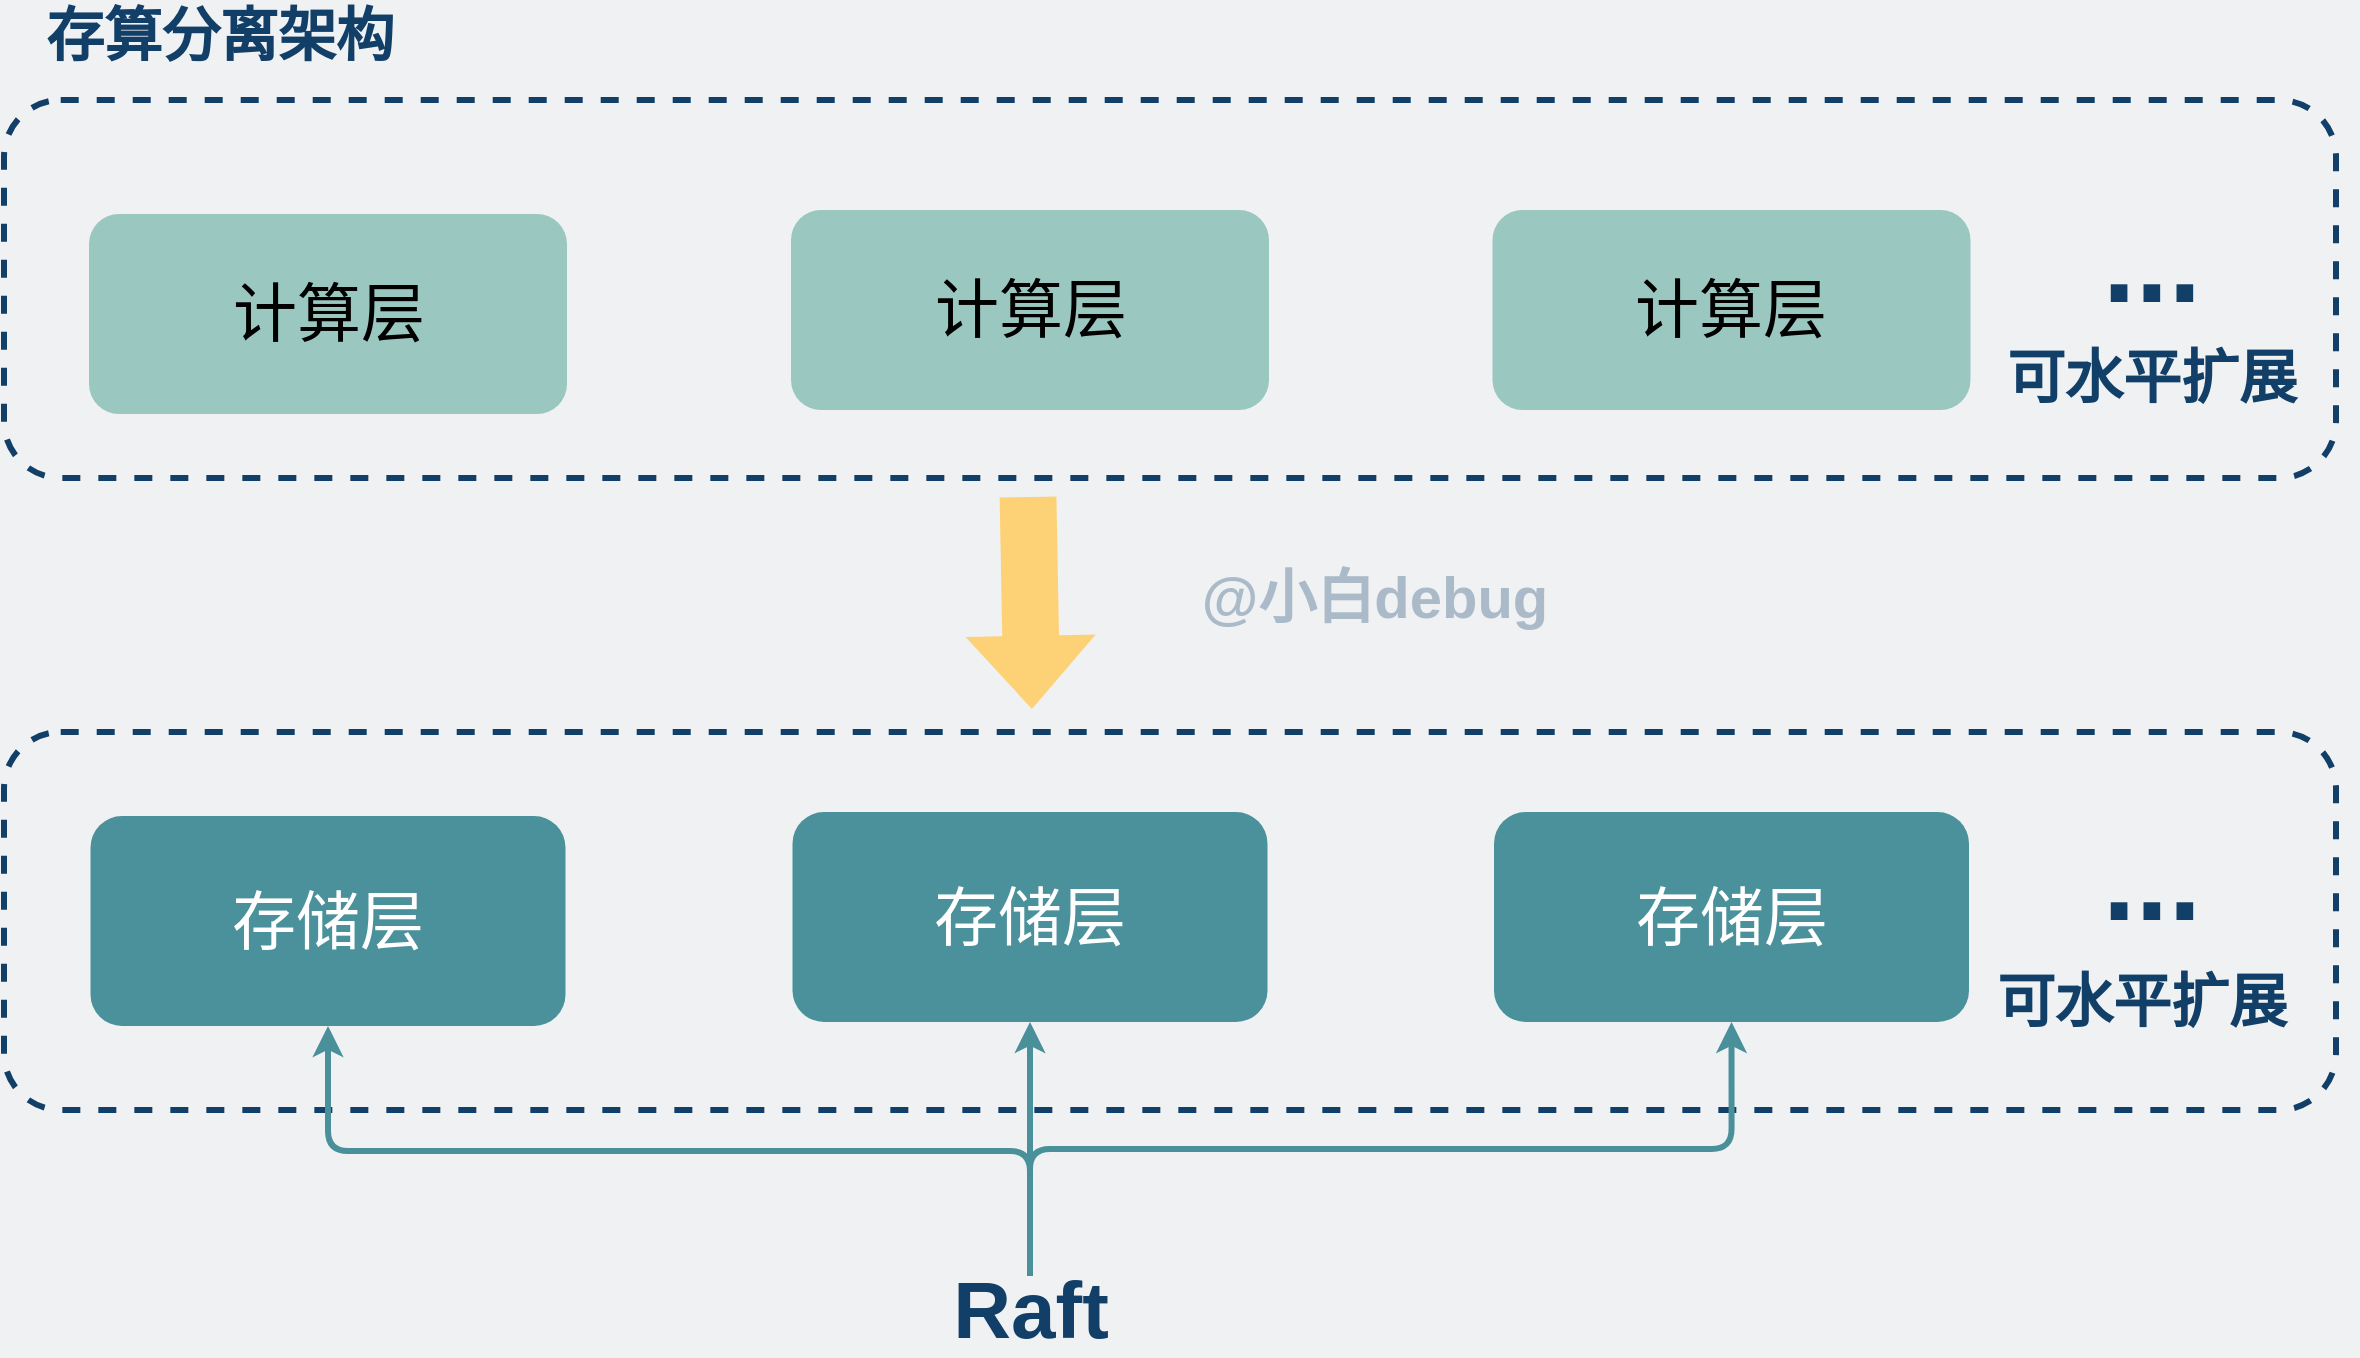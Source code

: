 <mxfile version="22.1.18" type="github">
  <diagram id="3228e29e-7158-1315-38df-8450db1d8a1d" name="Page-1">
    <mxGraphModel dx="2009" dy="472" grid="0" gridSize="10" guides="1" tooltips="1" connect="1" arrows="1" fold="1" page="1" pageScale="1" pageWidth="1300" pageHeight="700" background="#EFF1F3" math="0" shadow="0">
      <root>
        <mxCell id="0" />
        <mxCell id="1" parent="0" />
        <mxCell id="xLC9vXOyvmVQCKufnMO0-20" value="" style="rounded=1;whiteSpace=wrap;html=1;fillColor=none;strokeWidth=3;dashed=1;strokeColor=#123f67;" parent="1" vertex="1">
          <mxGeometry x="48" y="1080" width="1166" height="189" as="geometry" />
        </mxCell>
        <mxCell id="xLC9vXOyvmVQCKufnMO0-1" value="" style="rounded=1;whiteSpace=wrap;html=1;fillColor=none;strokeWidth=3;dashed=1;strokeColor=#123f67;" parent="1" vertex="1">
          <mxGeometry x="48" y="764" width="1166" height="189" as="geometry" />
        </mxCell>
        <mxCell id="xLC9vXOyvmVQCKufnMO0-2" value="&lt;font style=&quot;font-size: 32px;&quot;&gt;存储层&lt;/font&gt;" style="rounded=1;whiteSpace=wrap;html=1;fontSize=22;fontColor=#FFFFFF;fillColor=#4A919B;strokeColor=none;" parent="1" vertex="1">
          <mxGeometry x="91.25" y="1122" width="237.5" height="105" as="geometry" />
        </mxCell>
        <mxCell id="xLC9vXOyvmVQCKufnMO0-4" value="&lt;font size=&quot;1&quot;&gt;&lt;b style=&quot;&quot;&gt;&lt;font style=&quot;font-size: 29px;&quot; color=&quot;#123f67&quot;&gt;可水平扩展&lt;/font&gt;&lt;br&gt;&lt;/b&gt;&lt;/font&gt;" style="text;html=1;strokeColor=none;fillColor=none;align=center;verticalAlign=middle;whiteSpace=wrap;rounded=0;" parent="1" vertex="1">
          <mxGeometry x="1019" y="887" width="206" height="32" as="geometry" />
        </mxCell>
        <mxCell id="xLC9vXOyvmVQCKufnMO0-5" value="&lt;font style=&quot;font-size: 32px;&quot; color=&quot;#000000&quot;&gt;计算层&lt;/font&gt;" style="rounded=1;whiteSpace=wrap;html=1;fontSize=22;fontColor=#FFFFFF;fillColor=#9AC7BF;strokeColor=none;" parent="1" vertex="1">
          <mxGeometry x="90.5" y="821" width="239" height="100" as="geometry" />
        </mxCell>
        <mxCell id="xLC9vXOyvmVQCKufnMO0-8" value="&lt;font style=&quot;font-size: 32px;&quot;&gt;存储层&lt;/font&gt;" style="rounded=1;whiteSpace=wrap;html=1;fontSize=22;fontColor=#FFFFFF;fillColor=#4A919B;strokeColor=none;" parent="1" vertex="1">
          <mxGeometry x="442.25" y="1120" width="237.5" height="105" as="geometry" />
        </mxCell>
        <mxCell id="xLC9vXOyvmVQCKufnMO0-11" value="&lt;font style=&quot;font-size: 32px;&quot; color=&quot;#000000&quot;&gt;计算层&lt;/font&gt;" style="rounded=1;whiteSpace=wrap;html=1;fontSize=22;fontColor=#FFFFFF;fillColor=#9AC7BF;strokeColor=none;" parent="1" vertex="1">
          <mxGeometry x="441.5" y="819" width="239" height="100" as="geometry" />
        </mxCell>
        <mxCell id="xLC9vXOyvmVQCKufnMO0-14" value="&lt;font style=&quot;font-size: 32px;&quot;&gt;存储层&lt;/font&gt;" style="rounded=1;whiteSpace=wrap;html=1;fontSize=22;fontColor=#FFFFFF;fillColor=#4A919B;strokeColor=none;" parent="1" vertex="1">
          <mxGeometry x="793" y="1120" width="237.5" height="105" as="geometry" />
        </mxCell>
        <mxCell id="xLC9vXOyvmVQCKufnMO0-17" value="&lt;font style=&quot;font-size: 32px;&quot; color=&quot;#000000&quot;&gt;计算层&lt;/font&gt;" style="rounded=1;whiteSpace=wrap;html=1;fontSize=22;fontColor=#FFFFFF;fillColor=#9AC7BF;strokeColor=none;" parent="1" vertex="1">
          <mxGeometry x="792.25" y="819" width="239" height="100" as="geometry" />
        </mxCell>
        <mxCell id="xLC9vXOyvmVQCKufnMO0-19" value="&lt;b style=&quot;&quot;&gt;&lt;font style=&quot;font-size: 59px;&quot; color=&quot;#123f67&quot;&gt;...&lt;/font&gt;&lt;br&gt;&lt;/b&gt;" style="text;html=1;strokeColor=none;fillColor=none;align=center;verticalAlign=middle;whiteSpace=wrap;rounded=0;" parent="1" vertex="1">
          <mxGeometry x="1019" y="829" width="206" height="32" as="geometry" />
        </mxCell>
        <mxCell id="xLC9vXOyvmVQCKufnMO0-21" value="&lt;b style=&quot;&quot;&gt;&lt;font style=&quot;font-size: 59px;&quot; color=&quot;#123f67&quot;&gt;...&lt;/font&gt;&lt;br&gt;&lt;/b&gt;" style="text;html=1;strokeColor=none;fillColor=none;align=center;verticalAlign=middle;whiteSpace=wrap;rounded=0;" parent="1" vertex="1">
          <mxGeometry x="1019" y="1138" width="206" height="32" as="geometry" />
        </mxCell>
        <mxCell id="xLC9vXOyvmVQCKufnMO0-22" value="" style="shape=flexArrow;endArrow=classic;html=1;rounded=0;fontSize=16;fontColor=#000000;fillColor=#FDD276;strokeColor=none;endWidth=35.714;endSize=11.884;width=28.387;" parent="1" edge="1">
          <mxGeometry width="50" height="50" relative="1" as="geometry">
            <mxPoint x="560" y="962" as="sourcePoint" />
            <mxPoint x="562" y="1069" as="targetPoint" />
          </mxGeometry>
        </mxCell>
        <mxCell id="xLC9vXOyvmVQCKufnMO0-23" value="&lt;font size=&quot;1&quot;&gt;&lt;b style=&quot;&quot;&gt;&lt;font style=&quot;font-size: 29px;&quot; color=&quot;#123f67&quot;&gt;可水平扩展&lt;/font&gt;&lt;br&gt;&lt;/b&gt;&lt;/font&gt;" style="text;html=1;strokeColor=none;fillColor=none;align=center;verticalAlign=middle;whiteSpace=wrap;rounded=0;" parent="1" vertex="1">
          <mxGeometry x="1014" y="1199" width="206" height="32" as="geometry" />
        </mxCell>
        <mxCell id="xLC9vXOyvmVQCKufnMO0-24" value="&lt;font size=&quot;1&quot;&gt;&lt;b style=&quot;&quot;&gt;&lt;font style=&quot;font-size: 29px;&quot; color=&quot;#123f67&quot;&gt;@小白debug&lt;/font&gt;&lt;br&gt;&lt;/b&gt;&lt;/font&gt;" style="text;html=1;strokeColor=none;fillColor=none;align=center;verticalAlign=middle;whiteSpace=wrap;rounded=0;opacity=30;textOpacity=30;" parent="1" vertex="1">
          <mxGeometry x="615" y="997" width="237" height="32" as="geometry" />
        </mxCell>
        <mxCell id="xLC9vXOyvmVQCKufnMO0-26" style="edgeStyle=orthogonalEdgeStyle;rounded=0;orthogonalLoop=1;jettySize=auto;html=1;exitX=0.5;exitY=0;exitDx=0;exitDy=0;entryX=0.5;entryY=1;entryDx=0;entryDy=0;strokeWidth=3;strokeColor=#4A909B;" parent="1" source="xLC9vXOyvmVQCKufnMO0-25" target="xLC9vXOyvmVQCKufnMO0-8" edge="1">
          <mxGeometry relative="1" as="geometry" />
        </mxCell>
        <mxCell id="xLC9vXOyvmVQCKufnMO0-27" style="edgeStyle=orthogonalEdgeStyle;rounded=1;orthogonalLoop=1;jettySize=auto;html=1;exitX=0.5;exitY=0;exitDx=0;exitDy=0;entryX=0.5;entryY=1;entryDx=0;entryDy=0;curved=0;strokeWidth=3;strokeColor=#4A909B;" parent="1" source="xLC9vXOyvmVQCKufnMO0-25" target="xLC9vXOyvmVQCKufnMO0-14" edge="1">
          <mxGeometry relative="1" as="geometry" />
        </mxCell>
        <mxCell id="xLC9vXOyvmVQCKufnMO0-28" style="edgeStyle=orthogonalEdgeStyle;rounded=1;orthogonalLoop=1;jettySize=auto;html=1;exitX=0.5;exitY=0;exitDx=0;exitDy=0;entryX=0.5;entryY=1;entryDx=0;entryDy=0;curved=0;strokeWidth=3;strokeColor=#4A909B;" parent="1" source="xLC9vXOyvmVQCKufnMO0-25" target="xLC9vXOyvmVQCKufnMO0-2" edge="1">
          <mxGeometry relative="1" as="geometry" />
        </mxCell>
        <mxCell id="xLC9vXOyvmVQCKufnMO0-25" value="&lt;font size=&quot;1&quot;&gt;&lt;b style=&quot;&quot;&gt;&lt;font style=&quot;font-size: 40px;&quot; color=&quot;#123f67&quot;&gt;Raft&lt;/font&gt;&lt;br&gt;&lt;/b&gt;&lt;/font&gt;" style="text;html=1;strokeColor=none;fillColor=none;align=center;verticalAlign=middle;whiteSpace=wrap;rounded=0;" parent="1" vertex="1">
          <mxGeometry x="468.75" y="1352" width="184.5" height="32" as="geometry" />
        </mxCell>
        <mxCell id="xLC9vXOyvmVQCKufnMO0-29" value="&lt;font size=&quot;1&quot;&gt;&lt;b style=&quot;&quot;&gt;&lt;font style=&quot;font-size: 29px;&quot; color=&quot;#123f67&quot;&gt;存算分离架构&lt;/font&gt;&lt;br&gt;&lt;/b&gt;&lt;/font&gt;" style="text;html=1;strokeColor=none;fillColor=none;align=center;verticalAlign=middle;whiteSpace=wrap;rounded=0;" parent="1" vertex="1">
          <mxGeometry x="53" y="716" width="206" height="32" as="geometry" />
        </mxCell>
      </root>
    </mxGraphModel>
  </diagram>
</mxfile>
